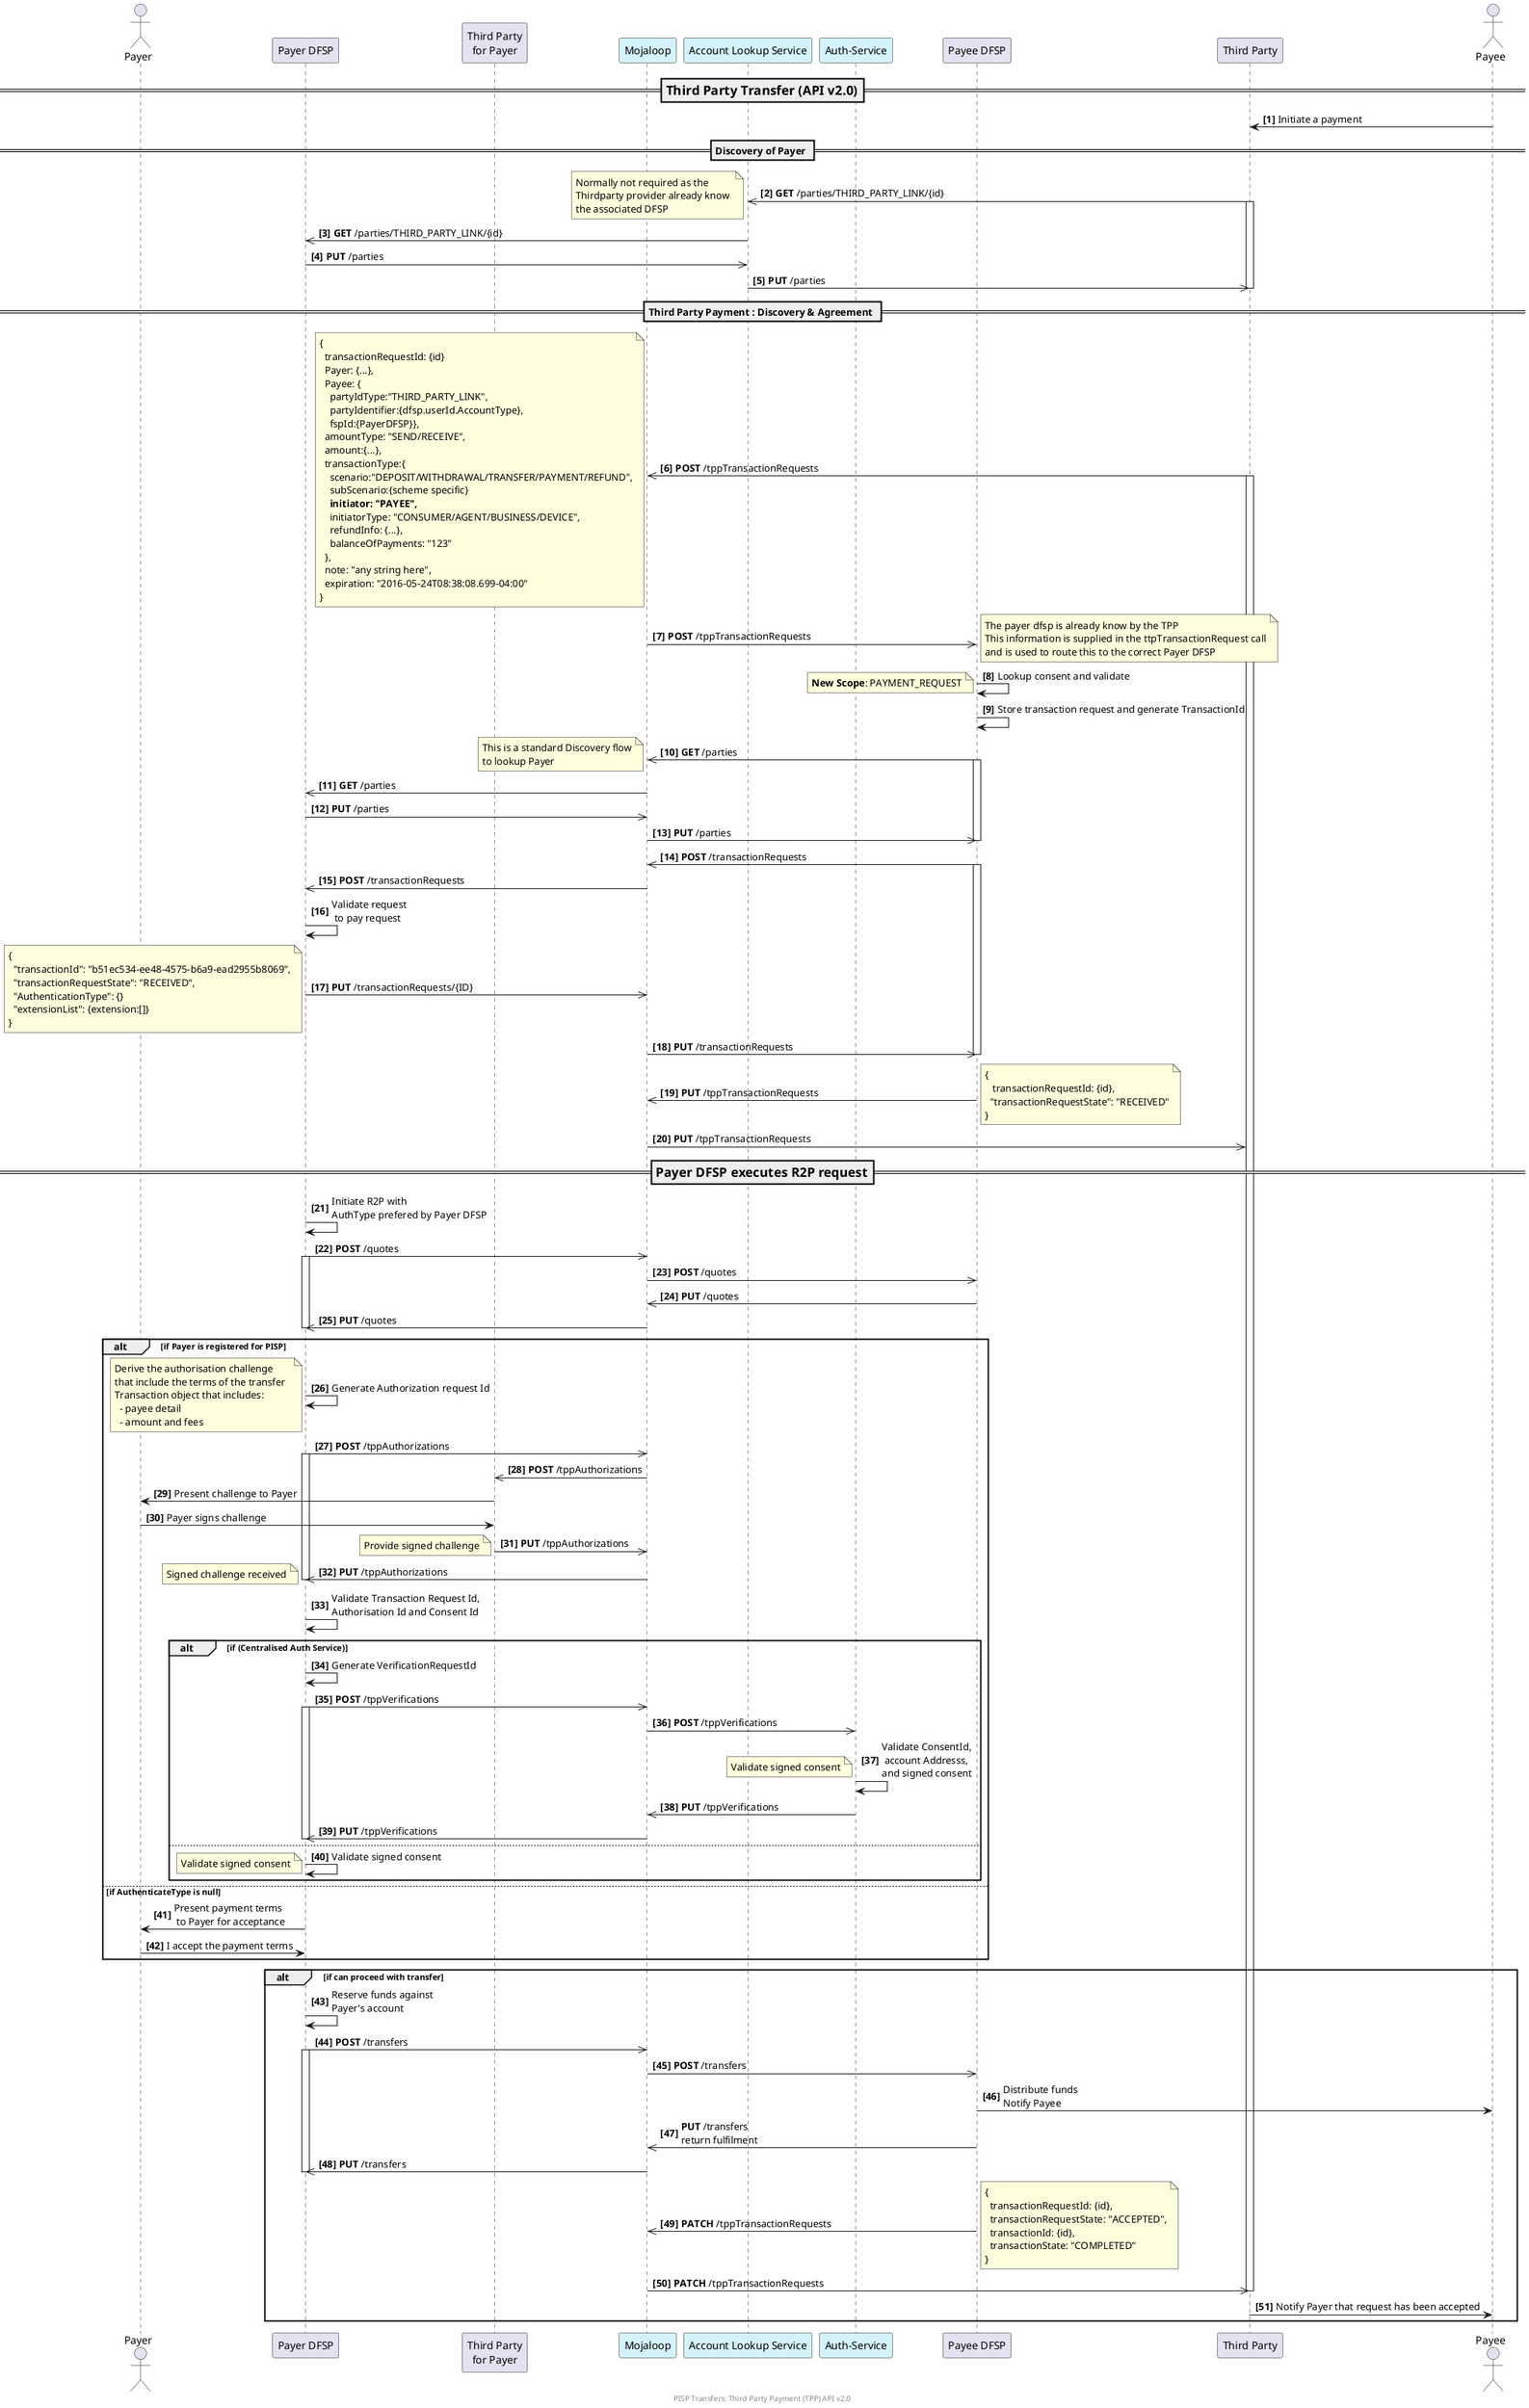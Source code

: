 @startuml
' Flows are based on the third pary API v2.0
footer PISP Transfers: Third Party Payment (TPP) API v2.0

actor "Payer" as Payer
participant "Payer DFSP" as PayerDFSP
participant "Third Party\nfor Payer" as PISPPayer
participant "Mojaloop" as Mojaloop  #d4f2f9
participant "Account Lookup Service" as ALS  #d4f2f9
participant "Auth-Service" as Auth  #d4f2f9
participant "Payee DFSP" as PayeeDFSP
participant "Third Party" as PISP
actor "Payee" as Payee
autonumber 1 "<b>[0]"

=== Third Party Transfer (API v2.0) ==

Payee->PISP: Initiate a payment

== Discovery of Payer ==

PISP->>ALS: **GET** /parties/THIRD_PARTY_LINK/{id}
activate PISP
note left
  Normally not required as the 
  Thirdparty provider already know 
  the associated DFSP
end note
ALS->>PayerDFSP: **GET** /parties/THIRD_PARTY_LINK/{id}

PayerDFSP->>ALS: **PUT** /parties
ALS->>PISP: **PUT** /parties
deactivate PISP


== Third Party Payment : Discovery & Agreement ==
PISP->>Mojaloop: **POST** /tppTransactionRequests
activate PISP
note left
{
  transactionRequestId: {id}
  Payer: {...},
  Payee: {
    partyIdType:"THIRD_PARTY_LINK",
    partyIdentifier:{dfsp.userId.AccountType},
    fspId:{PayerDFSP}},
  amountType: "SEND/RECEIVE",
  amount:{...},
  transactionType:{
    scenario:"DEPOSIT/WITHDRAWAL/TRANSFER/PAYMENT/REFUND",
    subScenario:{scheme specific}
    **initiator: "PAYEE",**
    initiatorType: "CONSUMER/AGENT/BUSINESS/DEVICE",
    refundInfo: {...},
    balanceOfPayments: "123"
  },
  note: "any string here",
  expiration: "2016-05-24T08:38:08.699-04:00"
}
end note
Mojaloop->>PayeeDFSP: **POST** /tppTransactionRequests
note right
The payer dfsp is already know by the TPP
This information is supplied in the ttpTransactionRequest call
and is used to route this to the correct Payer DFSP
end note
PayeeDFSP->PayeeDFSP: Lookup consent and validate
note left
**New Scope**: PAYMENT_REQUEST
end note
PayeeDFSP->PayeeDFSP: Store transaction request and generate TransactionId
PayeeDFSP->>Mojaloop: **GET** /parties
activate PayeeDFSP
note left
  This is a standard Discovery flow
  to lookup Payer
end note
Mojaloop->>PayerDFSP: **GET** /parties


PayerDFSP->>Mojaloop: **PUT** /parties
Mojaloop->>PayeeDFSP: **PUT** /parties
deactivate PayeeDFSP


PayeeDFSP->>Mojaloop: **POST** /transactionRequests
activate PayeeDFSP
Mojaloop->>PayerDFSP: **POST** /transactionRequests
PayerDFSP->PayerDFSP: Validate request\n to pay request
PayerDFSP->>Mojaloop: **PUT** /transactionRequests/{ID}
note left
{
  "transactionId": "b51ec534-ee48-4575-b6a9-ead2955b8069",
  "transactionRequestState": "RECEIVED",
  "AuthenticationType": {}
  "extensionList": {extension:[]}
}
end note
Mojaloop->>PayeeDFSP: **PUT** /transactionRequests
deactivate PayeeDFSP

PayeeDFSP->>Mojaloop: **PUT** /tppTransactionRequests
note right
{
   transactionRequestId: {id},
  "transactionRequestState": "RECEIVED"
}
end note
Mojaloop->>PISP: **PUT** /tppTransactionRequests

=== Payer DFSP executes R2P request ==

PayerDFSP->PayerDFSP: Initiate R2P with \nAuthType prefered by Payer DFSP
PayerDFSP->>Mojaloop:  **POST** /quotes
activate PayerDFSP
Mojaloop->>PayeeDFSP:  **POST** /quotes
PayeeDFSP->>Mojaloop: **PUT** /quotes
Mojaloop->>PayerDFSP: **PUT** /quotes
deactivate PayerDFSP


alt if Payer is registered for PISP

  PayerDFSP->PayerDFSP: Generate Authorization request Id 
  note left
  Derive the authorisation challenge 
  that include the terms of the transfer  
  Transaction object that includes:
    - payee detail
    - amount and fees
  end note 
  
  PayerDFSP->>Mojaloop: **POST** /tppAuthorizations
  activate PayerDFSP
  Mojaloop->>PISPPayer: **POST** /tppAuthorizations

  PISPPayer->Payer: Present challenge to Payer


  Payer->PISPPayer: Payer signs challenge
  PISPPayer->>Mojaloop: **PUT** /tppAuthorizations
  note left
  Provide signed challenge
  end note
  Mojaloop->>PayerDFSP: **PUT** /tppAuthorizations
  deactivate PayerDFSP
  note left
  Signed challenge received
  end note
  PayerDFSP->PayerDFSP: Validate Transaction Request Id, \nAuthorisation Id and Consent Id
  alt if (Centralised Auth Service)
  PayerDFSP->PayerDFSP: Generate VerificationRequestId
  PayerDFSP->>Mojaloop: **POST** /tppVerifications
  activate PayerDFSP
  Mojaloop->>Auth: **POST** /tppVerifications
  Auth->Auth: Validate ConsentId,\n account Addresss, \nand signed consent
  note left
  Validate signed consent
  end note
  Auth->>Mojaloop: **PUT** /tppVerifications
  Mojaloop->>PayerDFSP: **PUT** /tppVerifications
  deactivate PayerDFSP
  else 
  PayerDFSP->PayerDFSP: Validate signed consent
  note left
  Validate signed consent
  end note
  end 

else if AuthenticateType is null
PayerDFSP->Payer: Present payment terms\n to Payer for acceptance
Payer->PayerDFSP: I accept the payment terms
end



alt if can proceed with transfer
PayerDFSP->PayerDFSP: Reserve funds against \nPayer's account
PayerDFSP->>Mojaloop: **POST** /transfers
activate PayerDFSP
Mojaloop->>PayeeDFSP: **POST** /transfers
PayeeDFSP->Payee: Distribute funds \nNotify Payee
PayeeDFSP->>Mojaloop: **PUT** /transfers \nreturn fulfilment
Mojaloop->>PayerDFSP: **PUT** /transfers
deactivate PayerDFSP

PayeeDFSP->>Mojaloop: **PATCH** /tppTransactionRequests
note right
{
  transactionRequestId: {id},
  transactionRequestState: "ACCEPTED",
  transactionId: {id},
  transactionState: "COMPLETED"
}
end note
Mojaloop->>PISP: **PATCH** /tppTransactionRequests
deactivate PISP
PISP->Payee: Notify Payer that request has been accepted

end

@enduml
